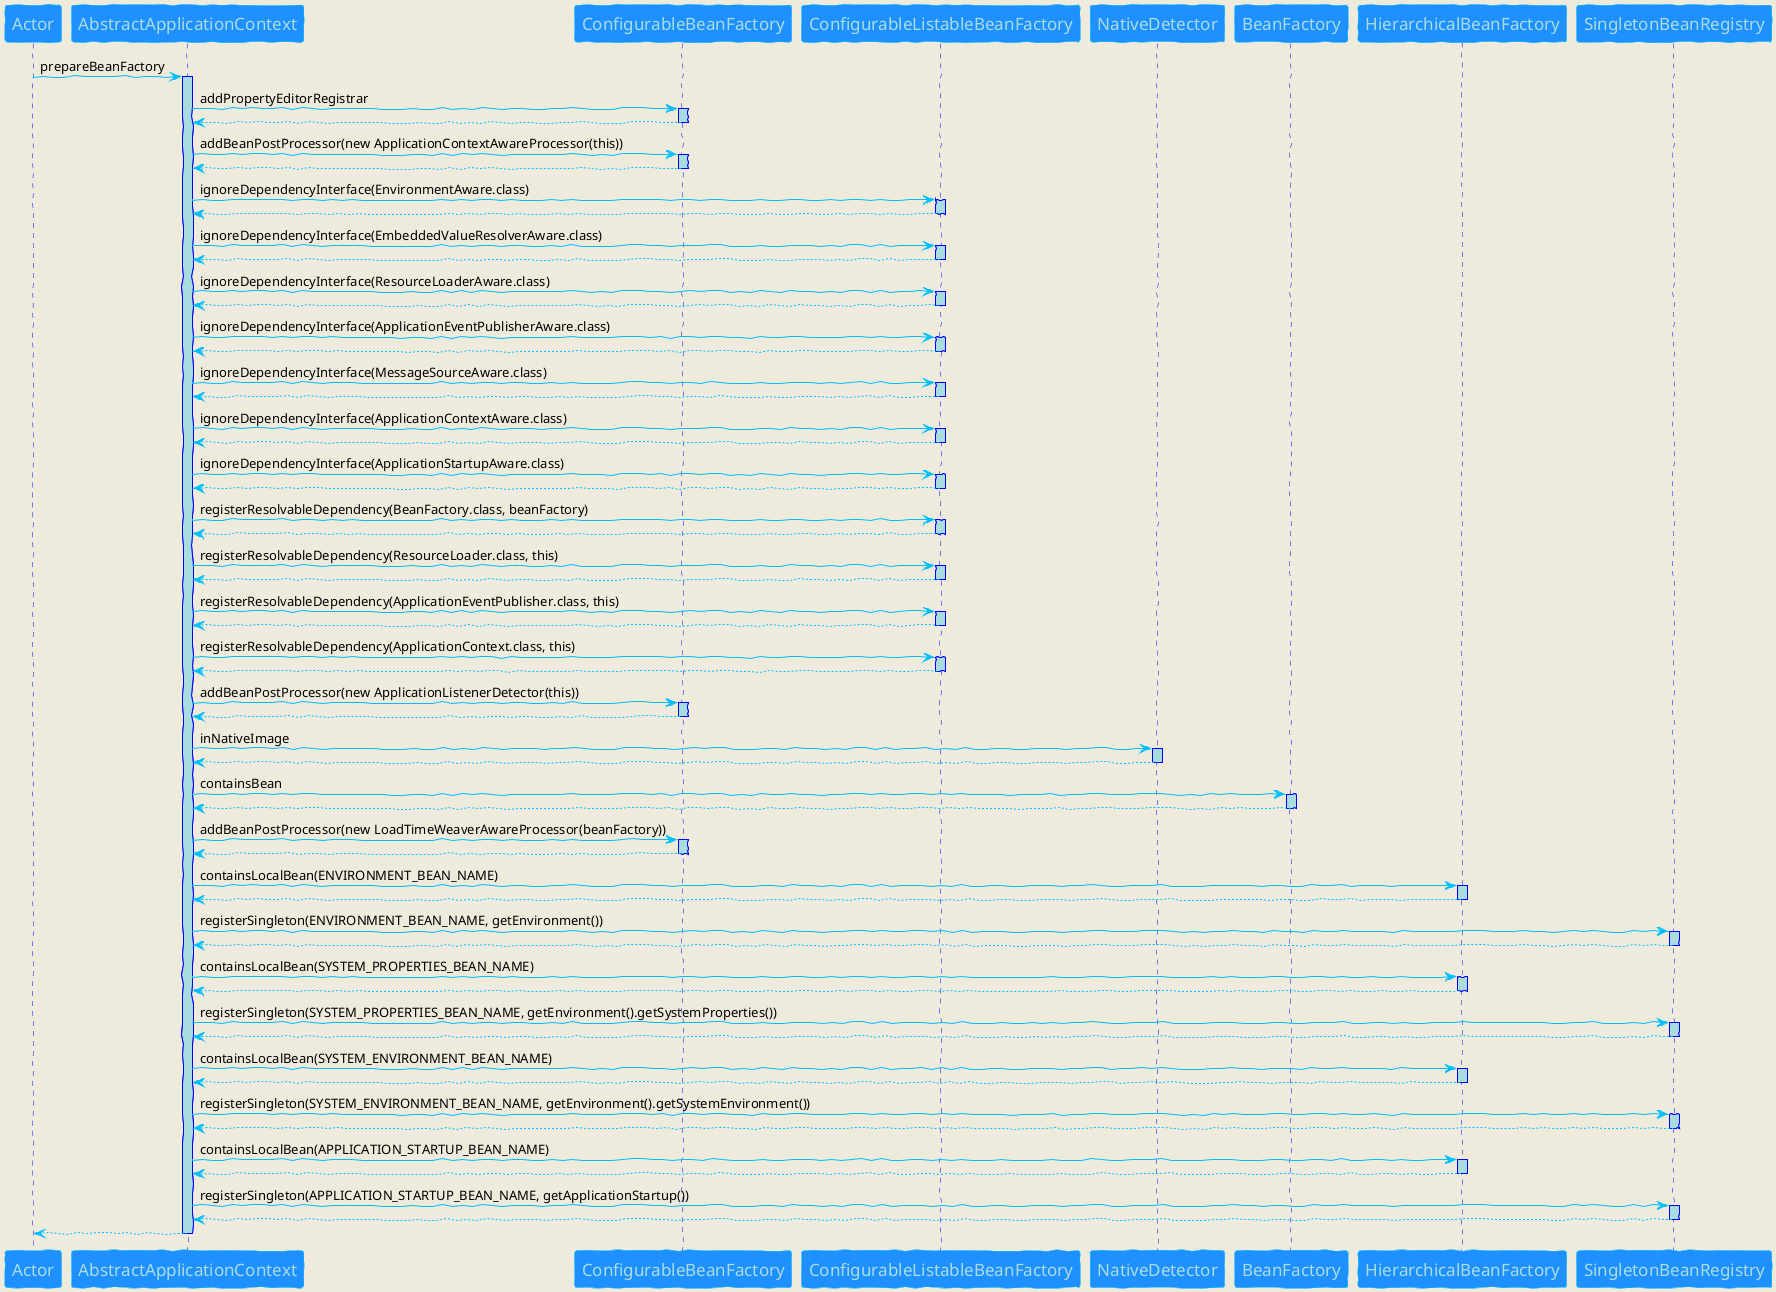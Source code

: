 @startuml
skinparam backgroundColor #EEEBDC
skinparam handwritten true

skinparam sequence {
ArrowColor DeepSkyBlue
ActorBorderColor DeepSkyBlue
LifeLineBorderColor blue
LifeLineBackgroundColor #A9DCDF

ParticipantBorderColor DeepSkyBlue
ParticipantBackgroundColor DodgerBlue
ParticipantFontName Impact
ParticipantFontSize 17
ParticipantFontColor #A9DCDF

ActorBackgroundColor aqua
ActorFontColor DeepSkyBlue
ActorFontSize 17
ActorFontName Aapex
}
participant Actor
Actor -> AbstractApplicationContext : prepareBeanFactory
activate AbstractApplicationContext
AbstractApplicationContext -> ConfigurableBeanFactory : addPropertyEditorRegistrar
activate ConfigurableBeanFactory
ConfigurableBeanFactory --> AbstractApplicationContext
deactivate ConfigurableBeanFactory
AbstractApplicationContext -> ConfigurableBeanFactory : addBeanPostProcessor(new ApplicationContextAwareProcessor(this))
activate ConfigurableBeanFactory
ConfigurableBeanFactory --> AbstractApplicationContext
deactivate ConfigurableBeanFactory
AbstractApplicationContext -> ConfigurableListableBeanFactory : ignoreDependencyInterface(EnvironmentAware.class)
activate ConfigurableListableBeanFactory
ConfigurableListableBeanFactory --> AbstractApplicationContext
deactivate ConfigurableListableBeanFactory
AbstractApplicationContext -> ConfigurableListableBeanFactory : ignoreDependencyInterface(EmbeddedValueResolverAware.class)
activate ConfigurableListableBeanFactory
ConfigurableListableBeanFactory --> AbstractApplicationContext
deactivate ConfigurableListableBeanFactory
AbstractApplicationContext -> ConfigurableListableBeanFactory : ignoreDependencyInterface(ResourceLoaderAware.class)
activate ConfigurableListableBeanFactory
ConfigurableListableBeanFactory --> AbstractApplicationContext
deactivate ConfigurableListableBeanFactory
AbstractApplicationContext -> ConfigurableListableBeanFactory : ignoreDependencyInterface(ApplicationEventPublisherAware.class)
activate ConfigurableListableBeanFactory
ConfigurableListableBeanFactory --> AbstractApplicationContext
deactivate ConfigurableListableBeanFactory
AbstractApplicationContext -> ConfigurableListableBeanFactory : ignoreDependencyInterface(MessageSourceAware.class)
activate ConfigurableListableBeanFactory
ConfigurableListableBeanFactory --> AbstractApplicationContext
deactivate ConfigurableListableBeanFactory
AbstractApplicationContext -> ConfigurableListableBeanFactory : ignoreDependencyInterface(ApplicationContextAware.class)
activate ConfigurableListableBeanFactory
ConfigurableListableBeanFactory --> AbstractApplicationContext
deactivate ConfigurableListableBeanFactory
AbstractApplicationContext -> ConfigurableListableBeanFactory : ignoreDependencyInterface(ApplicationStartupAware.class)
activate ConfigurableListableBeanFactory
ConfigurableListableBeanFactory --> AbstractApplicationContext
deactivate ConfigurableListableBeanFactory
AbstractApplicationContext -> ConfigurableListableBeanFactory : registerResolvableDependency(BeanFactory.class, beanFactory)
activate ConfigurableListableBeanFactory
ConfigurableListableBeanFactory --> AbstractApplicationContext
deactivate ConfigurableListableBeanFactory
AbstractApplicationContext -> ConfigurableListableBeanFactory : registerResolvableDependency(ResourceLoader.class, this)
activate ConfigurableListableBeanFactory
ConfigurableListableBeanFactory --> AbstractApplicationContext
deactivate ConfigurableListableBeanFactory
AbstractApplicationContext -> ConfigurableListableBeanFactory : registerResolvableDependency(ApplicationEventPublisher.class, this)
activate ConfigurableListableBeanFactory
ConfigurableListableBeanFactory --> AbstractApplicationContext
deactivate ConfigurableListableBeanFactory
AbstractApplicationContext -> ConfigurableListableBeanFactory : registerResolvableDependency(ApplicationContext.class, this)
activate ConfigurableListableBeanFactory
ConfigurableListableBeanFactory --> AbstractApplicationContext
deactivate ConfigurableListableBeanFactory
AbstractApplicationContext -> ConfigurableBeanFactory : addBeanPostProcessor(new ApplicationListenerDetector(this))
activate ConfigurableBeanFactory
ConfigurableBeanFactory --> AbstractApplicationContext
deactivate ConfigurableBeanFactory
AbstractApplicationContext -> NativeDetector : inNativeImage
activate NativeDetector
NativeDetector --> AbstractApplicationContext
deactivate NativeDetector
AbstractApplicationContext -> BeanFactory : containsBean
activate BeanFactory
BeanFactory --> AbstractApplicationContext
deactivate BeanFactory
AbstractApplicationContext -> ConfigurableBeanFactory : addBeanPostProcessor(new LoadTimeWeaverAwareProcessor(beanFactory))
activate ConfigurableBeanFactory
ConfigurableBeanFactory --> AbstractApplicationContext
deactivate ConfigurableBeanFactory
AbstractApplicationContext -> HierarchicalBeanFactory :containsLocalBean(ENVIRONMENT_BEAN_NAME)
activate HierarchicalBeanFactory
HierarchicalBeanFactory --> AbstractApplicationContext
deactivate HierarchicalBeanFactory
AbstractApplicationContext -> SingletonBeanRegistry : registerSingleton(ENVIRONMENT_BEAN_NAME, getEnvironment())
activate SingletonBeanRegistry
SingletonBeanRegistry --> AbstractApplicationContext
deactivate SingletonBeanRegistry
AbstractApplicationContext -> HierarchicalBeanFactory : containsLocalBean(SYSTEM_PROPERTIES_BEAN_NAME)
activate HierarchicalBeanFactory
HierarchicalBeanFactory --> AbstractApplicationContext
deactivate HierarchicalBeanFactory
AbstractApplicationContext -> SingletonBeanRegistry : registerSingleton(SYSTEM_PROPERTIES_BEAN_NAME, getEnvironment().getSystemProperties())
activate SingletonBeanRegistry
SingletonBeanRegistry --> AbstractApplicationContext
deactivate SingletonBeanRegistry
AbstractApplicationContext -> HierarchicalBeanFactory : containsLocalBean(SYSTEM_ENVIRONMENT_BEAN_NAME)
activate HierarchicalBeanFactory
HierarchicalBeanFactory --> AbstractApplicationContext
deactivate HierarchicalBeanFactory
AbstractApplicationContext -> SingletonBeanRegistry : registerSingleton(SYSTEM_ENVIRONMENT_BEAN_NAME, getEnvironment().getSystemEnvironment())
activate SingletonBeanRegistry
SingletonBeanRegistry --> AbstractApplicationContext
deactivate SingletonBeanRegistry
AbstractApplicationContext -> HierarchicalBeanFactory : containsLocalBean(APPLICATION_STARTUP_BEAN_NAME)
activate HierarchicalBeanFactory
HierarchicalBeanFactory --> AbstractApplicationContext
deactivate HierarchicalBeanFactory
AbstractApplicationContext -> SingletonBeanRegistry : registerSingleton(APPLICATION_STARTUP_BEAN_NAME, getApplicationStartup())
activate SingletonBeanRegistry
SingletonBeanRegistry --> AbstractApplicationContext
deactivate SingletonBeanRegistry
return
@enduml